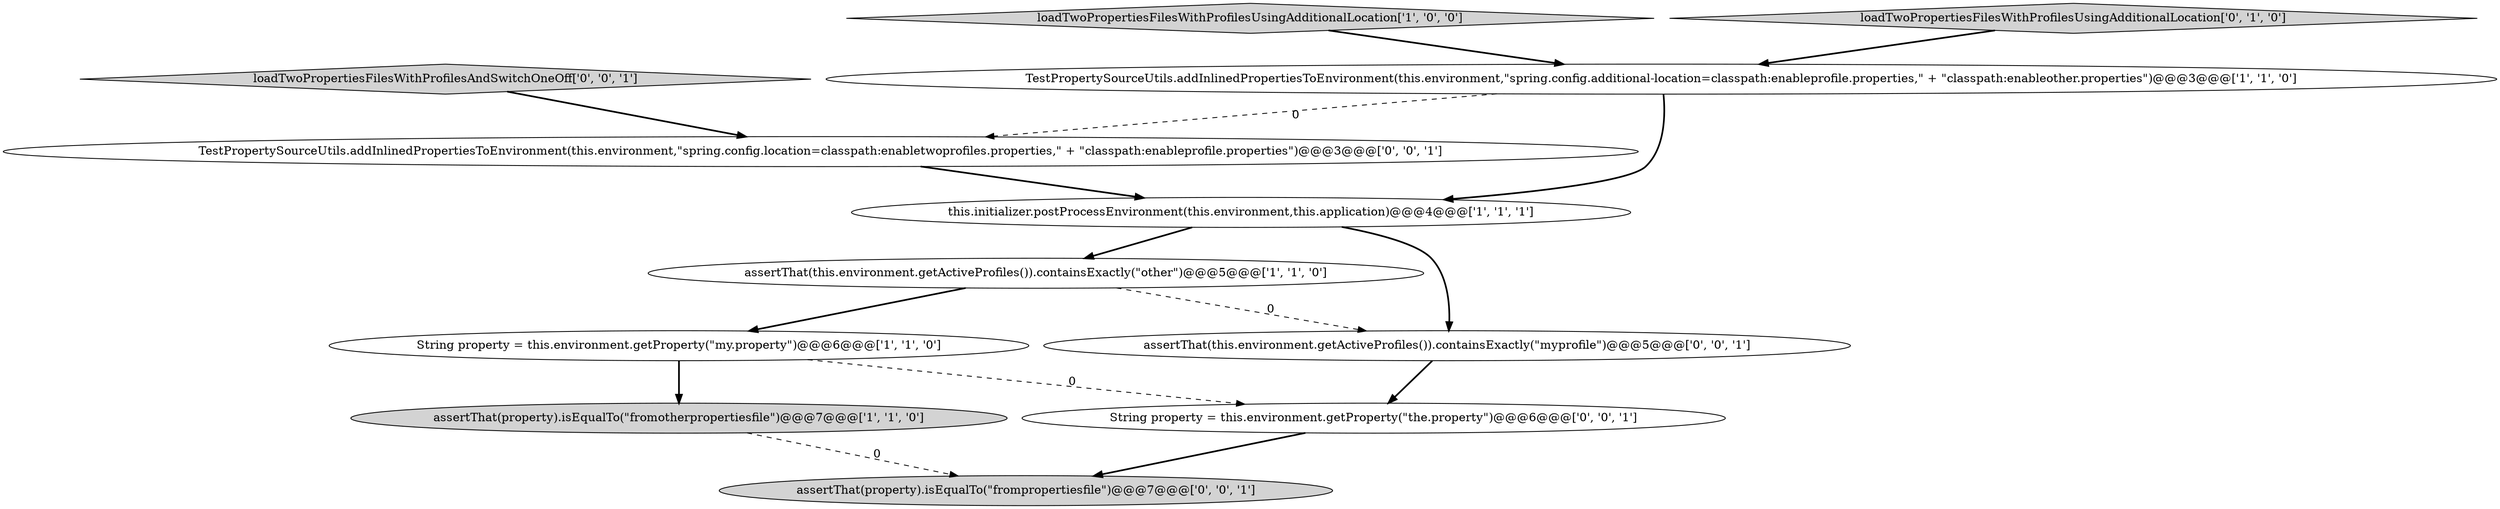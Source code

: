 digraph {
0 [style = filled, label = "String property = this.environment.getProperty(\"my.property\")@@@6@@@['1', '1', '0']", fillcolor = white, shape = ellipse image = "AAA0AAABBB1BBB"];
4 [style = filled, label = "this.initializer.postProcessEnvironment(this.environment,this.application)@@@4@@@['1', '1', '1']", fillcolor = white, shape = ellipse image = "AAA0AAABBB1BBB"];
5 [style = filled, label = "loadTwoPropertiesFilesWithProfilesUsingAdditionalLocation['1', '0', '0']", fillcolor = lightgray, shape = diamond image = "AAA0AAABBB1BBB"];
11 [style = filled, label = "String property = this.environment.getProperty(\"the.property\")@@@6@@@['0', '0', '1']", fillcolor = white, shape = ellipse image = "AAA0AAABBB3BBB"];
6 [style = filled, label = "loadTwoPropertiesFilesWithProfilesUsingAdditionalLocation['0', '1', '0']", fillcolor = lightgray, shape = diamond image = "AAA0AAABBB2BBB"];
2 [style = filled, label = "assertThat(property).isEqualTo(\"fromotherpropertiesfile\")@@@7@@@['1', '1', '0']", fillcolor = lightgray, shape = ellipse image = "AAA0AAABBB1BBB"];
10 [style = filled, label = "assertThat(property).isEqualTo(\"frompropertiesfile\")@@@7@@@['0', '0', '1']", fillcolor = lightgray, shape = ellipse image = "AAA0AAABBB3BBB"];
1 [style = filled, label = "assertThat(this.environment.getActiveProfiles()).containsExactly(\"other\")@@@5@@@['1', '1', '0']", fillcolor = white, shape = ellipse image = "AAA0AAABBB1BBB"];
9 [style = filled, label = "TestPropertySourceUtils.addInlinedPropertiesToEnvironment(this.environment,\"spring.config.location=classpath:enabletwoprofiles.properties,\" + \"classpath:enableprofile.properties\")@@@3@@@['0', '0', '1']", fillcolor = white, shape = ellipse image = "AAA0AAABBB3BBB"];
8 [style = filled, label = "loadTwoPropertiesFilesWithProfilesAndSwitchOneOff['0', '0', '1']", fillcolor = lightgray, shape = diamond image = "AAA0AAABBB3BBB"];
3 [style = filled, label = "TestPropertySourceUtils.addInlinedPropertiesToEnvironment(this.environment,\"spring.config.additional-location=classpath:enableprofile.properties,\" + \"classpath:enableother.properties\")@@@3@@@['1', '1', '0']", fillcolor = white, shape = ellipse image = "AAA0AAABBB1BBB"];
7 [style = filled, label = "assertThat(this.environment.getActiveProfiles()).containsExactly(\"myprofile\")@@@5@@@['0', '0', '1']", fillcolor = white, shape = ellipse image = "AAA0AAABBB3BBB"];
5->3 [style = bold, label=""];
6->3 [style = bold, label=""];
2->10 [style = dashed, label="0"];
4->1 [style = bold, label=""];
0->11 [style = dashed, label="0"];
7->11 [style = bold, label=""];
1->0 [style = bold, label=""];
1->7 [style = dashed, label="0"];
3->9 [style = dashed, label="0"];
11->10 [style = bold, label=""];
3->4 [style = bold, label=""];
4->7 [style = bold, label=""];
9->4 [style = bold, label=""];
0->2 [style = bold, label=""];
8->9 [style = bold, label=""];
}
